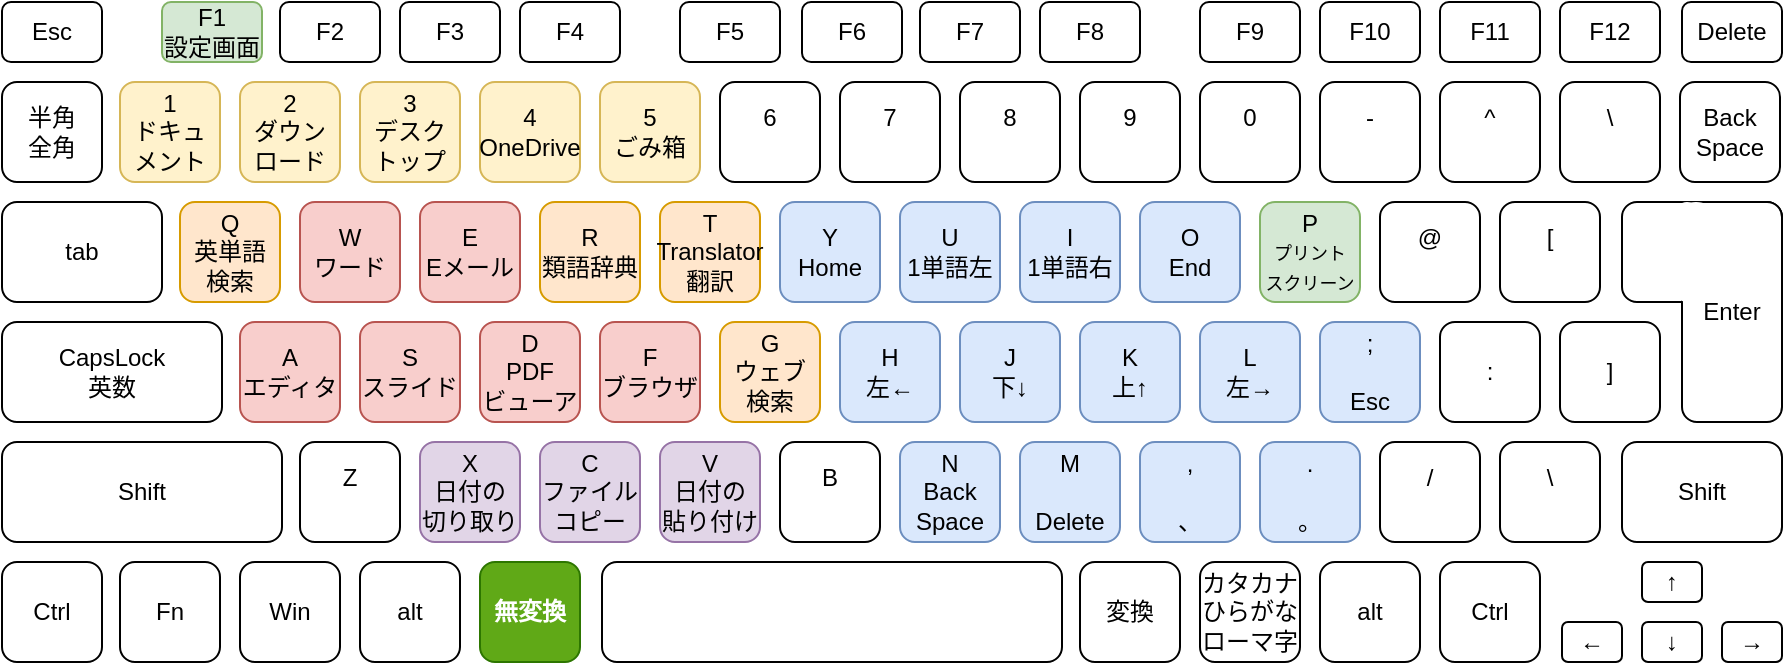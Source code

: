 <mxfile>
    <diagram id="KDNoategi7YZtb6zJ5Sa" name="keyboard">
        <mxGraphModel dx="1378" dy="914" grid="1" gridSize="10" guides="1" tooltips="1" connect="1" arrows="1" fold="1" page="1" pageScale="1" pageWidth="1169" pageHeight="827" math="0" shadow="0">
            <root>
                <mxCell id="0"/>
                <mxCell id="1" parent="0"/>
                <mxCell id="2" value="A&lt;br&gt;エディタ" style="rounded=1;whiteSpace=wrap;html=1;fillColor=#f8cecc;strokeColor=#b85450;" parent="1" vertex="1">
                    <mxGeometry x="259" y="408" width="50" height="50" as="geometry"/>
                </mxCell>
                <mxCell id="3" value="S&lt;br&gt;スライド" style="rounded=1;whiteSpace=wrap;html=1;fillColor=#f8cecc;strokeColor=#b85450;" parent="1" vertex="1">
                    <mxGeometry x="319" y="408" width="50" height="50" as="geometry"/>
                </mxCell>
                <mxCell id="4" value="D&lt;br&gt;PDF&lt;br&gt;ビューア" style="rounded=1;whiteSpace=wrap;html=1;fillColor=#f8cecc;strokeColor=#b85450;" parent="1" vertex="1">
                    <mxGeometry x="379" y="408" width="50" height="50" as="geometry"/>
                </mxCell>
                <mxCell id="5" value="F&lt;br&gt;ブラウザ" style="rounded=1;whiteSpace=wrap;html=1;fillColor=#f8cecc;strokeColor=#b85450;" parent="1" vertex="1">
                    <mxGeometry x="439" y="408" width="50" height="50" as="geometry"/>
                </mxCell>
                <mxCell id="6" value="Z&lt;br&gt;&lt;br&gt;" style="rounded=1;whiteSpace=wrap;html=1;" parent="1" vertex="1">
                    <mxGeometry x="289" y="468" width="50" height="50" as="geometry"/>
                </mxCell>
                <mxCell id="7" value="X&lt;br&gt;日付の&lt;br&gt;切り取り" style="rounded=1;whiteSpace=wrap;html=1;fillColor=#e1d5e7;strokeColor=#9673a6;" parent="1" vertex="1">
                    <mxGeometry x="349" y="468" width="50" height="50" as="geometry"/>
                </mxCell>
                <mxCell id="8" value="C&lt;br&gt;ファイルコピー" style="rounded=1;whiteSpace=wrap;html=1;fillColor=#e1d5e7;strokeColor=#9673a6;" parent="1" vertex="1">
                    <mxGeometry x="409" y="468" width="50" height="50" as="geometry"/>
                </mxCell>
                <mxCell id="9" value="V&lt;br&gt;日付の&lt;br&gt;貼り付け" style="rounded=1;whiteSpace=wrap;html=1;fillColor=#e1d5e7;strokeColor=#9673a6;" parent="1" vertex="1">
                    <mxGeometry x="469" y="468" width="50" height="50" as="geometry"/>
                </mxCell>
                <mxCell id="10" value="G&lt;br&gt;ウェブ&lt;br&gt;検索" style="rounded=1;whiteSpace=wrap;html=1;fillColor=#ffe6cc;strokeColor=#d79b00;" parent="1" vertex="1">
                    <mxGeometry x="499" y="408" width="50" height="50" as="geometry"/>
                </mxCell>
                <mxCell id="11" value="T&lt;br&gt;Translator&lt;br&gt;翻訳" style="rounded=1;whiteSpace=wrap;html=1;fillColor=#ffe6cc;strokeColor=#d79b00;" parent="1" vertex="1">
                    <mxGeometry x="469" y="348" width="50" height="50" as="geometry"/>
                </mxCell>
                <mxCell id="12" value="R&lt;br&gt;類語辞典" style="rounded=1;whiteSpace=wrap;html=1;fillColor=#ffe6cc;strokeColor=#d79b00;" parent="1" vertex="1">
                    <mxGeometry x="409" y="348" width="50" height="50" as="geometry"/>
                </mxCell>
                <mxCell id="13" value="E&lt;br&gt;Eメール" style="rounded=1;whiteSpace=wrap;html=1;fillColor=#f8cecc;strokeColor=#b85450;" parent="1" vertex="1">
                    <mxGeometry x="349" y="348" width="50" height="50" as="geometry"/>
                </mxCell>
                <mxCell id="14" value="W&lt;br&gt;ワード" style="rounded=1;whiteSpace=wrap;html=1;fillColor=#f8cecc;strokeColor=#b85450;" parent="1" vertex="1">
                    <mxGeometry x="289" y="348" width="50" height="50" as="geometry"/>
                </mxCell>
                <mxCell id="15" value="Q&lt;br&gt;英単語&lt;br&gt;検索" style="rounded=1;whiteSpace=wrap;html=1;fillColor=#ffe6cc;strokeColor=#d79b00;" parent="1" vertex="1">
                    <mxGeometry x="229" y="348" width="50" height="50" as="geometry"/>
                </mxCell>
                <mxCell id="16" value="5&lt;br&gt;ごみ箱" style="rounded=1;whiteSpace=wrap;html=1;fillColor=#fff2cc;strokeColor=#d6b656;" parent="1" vertex="1">
                    <mxGeometry x="439" y="288" width="50" height="50" as="geometry"/>
                </mxCell>
                <mxCell id="17" value="4&lt;br&gt;OneDrive&lt;br&gt;" style="rounded=1;whiteSpace=wrap;html=1;fillColor=#fff2cc;strokeColor=#d6b656;" parent="1" vertex="1">
                    <mxGeometry x="379" y="288" width="50" height="50" as="geometry"/>
                </mxCell>
                <mxCell id="18" value="3&lt;br&gt;デスク&lt;br&gt;トップ" style="rounded=1;whiteSpace=wrap;html=1;fillColor=#fff2cc;strokeColor=#d6b656;" parent="1" vertex="1">
                    <mxGeometry x="319" y="288" width="50" height="50" as="geometry"/>
                </mxCell>
                <mxCell id="19" value="2&lt;br&gt;ダウン&lt;br&gt;ロード" style="rounded=1;whiteSpace=wrap;html=1;fillColor=#fff2cc;strokeColor=#d6b656;" parent="1" vertex="1">
                    <mxGeometry x="259" y="288" width="50" height="50" as="geometry"/>
                </mxCell>
                <mxCell id="20" value="1&lt;br&gt;ドキュ&lt;br&gt;メント" style="rounded=1;whiteSpace=wrap;html=1;fillColor=#fff2cc;strokeColor=#d6b656;" parent="1" vertex="1">
                    <mxGeometry x="199" y="288" width="50" height="50" as="geometry"/>
                </mxCell>
                <mxCell id="21" value="H&lt;br&gt;左←" style="rounded=1;whiteSpace=wrap;html=1;fillColor=#dae8fc;strokeColor=#6c8ebf;" parent="1" vertex="1">
                    <mxGeometry x="559" y="408" width="50" height="50" as="geometry"/>
                </mxCell>
                <mxCell id="22" value="J&lt;br&gt;下↓" style="rounded=1;whiteSpace=wrap;html=1;fillColor=#dae8fc;strokeColor=#6c8ebf;" parent="1" vertex="1">
                    <mxGeometry x="619" y="408" width="50" height="50" as="geometry"/>
                </mxCell>
                <mxCell id="23" value="K&lt;br&gt;上↑" style="rounded=1;whiteSpace=wrap;html=1;fillColor=#dae8fc;strokeColor=#6c8ebf;" parent="1" vertex="1">
                    <mxGeometry x="679" y="408" width="50" height="50" as="geometry"/>
                </mxCell>
                <mxCell id="24" value="L&lt;br&gt;左→" style="rounded=1;whiteSpace=wrap;html=1;fillColor=#dae8fc;strokeColor=#6c8ebf;" parent="1" vertex="1">
                    <mxGeometry x="739" y="408" width="50" height="50" as="geometry"/>
                </mxCell>
                <mxCell id="25" value="N&lt;br&gt;Back&lt;br&gt;Space" style="rounded=1;whiteSpace=wrap;html=1;fillColor=#dae8fc;strokeColor=#6c8ebf;" parent="1" vertex="1">
                    <mxGeometry x="589" y="468" width="50" height="50" as="geometry"/>
                </mxCell>
                <mxCell id="26" value="M&lt;br&gt;&lt;br&gt;Delete" style="rounded=1;whiteSpace=wrap;html=1;fillColor=#dae8fc;strokeColor=#6c8ebf;" parent="1" vertex="1">
                    <mxGeometry x="649" y="468" width="50" height="50" as="geometry"/>
                </mxCell>
                <mxCell id="27" value=",&lt;br&gt;&lt;br&gt;、" style="rounded=1;whiteSpace=wrap;html=1;fillColor=#dae8fc;strokeColor=#6c8ebf;" parent="1" vertex="1">
                    <mxGeometry x="709" y="468" width="50" height="50" as="geometry"/>
                </mxCell>
                <mxCell id="28" value=".&lt;br style=&quot;border-color: var(--border-color);&quot;&gt;&lt;br style=&quot;border-color: var(--border-color);&quot;&gt;。" style="rounded=1;whiteSpace=wrap;html=1;fillColor=#dae8fc;strokeColor=#6c8ebf;" parent="1" vertex="1">
                    <mxGeometry x="769" y="468" width="50" height="50" as="geometry"/>
                </mxCell>
                <mxCell id="29" value=";&lt;br&gt;&lt;br style=&quot;border-color: var(--border-color);&quot;&gt;Esc" style="rounded=1;whiteSpace=wrap;html=1;fillColor=#dae8fc;strokeColor=#6c8ebf;" parent="1" vertex="1">
                    <mxGeometry x="799" y="408" width="50" height="50" as="geometry"/>
                </mxCell>
                <mxCell id="30" value="P&lt;br&gt;&lt;font style=&quot;font-size: 9px;&quot;&gt;プリント&lt;br&gt;スクリーン&lt;/font&gt;" style="rounded=1;whiteSpace=wrap;html=1;fillColor=#d5e8d4;strokeColor=#82b366;" parent="1" vertex="1">
                    <mxGeometry x="769" y="348" width="50" height="50" as="geometry"/>
                </mxCell>
                <mxCell id="31" value="O&lt;br&gt;End&lt;br&gt;" style="rounded=1;whiteSpace=wrap;html=1;fillColor=#dae8fc;strokeColor=#6c8ebf;" parent="1" vertex="1">
                    <mxGeometry x="709" y="348" width="50" height="50" as="geometry"/>
                </mxCell>
                <mxCell id="32" value="I&lt;br&gt;1単語右&lt;br&gt;" style="rounded=1;whiteSpace=wrap;html=1;fillColor=#dae8fc;strokeColor=#6c8ebf;" parent="1" vertex="1">
                    <mxGeometry x="649" y="348" width="50" height="50" as="geometry"/>
                </mxCell>
                <mxCell id="33" value="U&lt;br&gt;1単語左&lt;br&gt;" style="rounded=1;whiteSpace=wrap;html=1;fillColor=#dae8fc;strokeColor=#6c8ebf;" parent="1" vertex="1">
                    <mxGeometry x="589" y="348" width="50" height="50" as="geometry"/>
                </mxCell>
                <mxCell id="34" value="Y&lt;br&gt;Home&lt;br&gt;" style="rounded=1;whiteSpace=wrap;html=1;fillColor=#dae8fc;strokeColor=#6c8ebf;" parent="1" vertex="1">
                    <mxGeometry x="529" y="348" width="50" height="50" as="geometry"/>
                </mxCell>
                <mxCell id="35" value="0&lt;br&gt;&lt;br&gt;" style="rounded=1;whiteSpace=wrap;html=1;" parent="1" vertex="1">
                    <mxGeometry x="739" y="288" width="50" height="50" as="geometry"/>
                </mxCell>
                <mxCell id="36" value="9&lt;br&gt;&lt;br&gt;" style="rounded=1;whiteSpace=wrap;html=1;" parent="1" vertex="1">
                    <mxGeometry x="679" y="288" width="50" height="50" as="geometry"/>
                </mxCell>
                <mxCell id="37" value="8&lt;br&gt;&lt;br&gt;" style="rounded=1;whiteSpace=wrap;html=1;" parent="1" vertex="1">
                    <mxGeometry x="619" y="288" width="50" height="50" as="geometry"/>
                </mxCell>
                <mxCell id="38" value="7&lt;br&gt;&lt;br&gt;" style="rounded=1;whiteSpace=wrap;html=1;" parent="1" vertex="1">
                    <mxGeometry x="559" y="288" width="50" height="50" as="geometry"/>
                </mxCell>
                <mxCell id="39" value="6&lt;br&gt;&lt;br&gt;" style="rounded=1;whiteSpace=wrap;html=1;" parent="1" vertex="1">
                    <mxGeometry x="499" y="288" width="50" height="50" as="geometry"/>
                </mxCell>
                <mxCell id="40" value="B&lt;br&gt;&lt;br&gt;" style="rounded=1;whiteSpace=wrap;html=1;" parent="1" vertex="1">
                    <mxGeometry x="529" y="468" width="50" height="50" as="geometry"/>
                </mxCell>
                <mxCell id="41" value="F5" style="rounded=1;whiteSpace=wrap;html=1;" parent="1" vertex="1">
                    <mxGeometry x="479" y="248" width="50" height="30" as="geometry"/>
                </mxCell>
                <mxCell id="42" value="F4&lt;br&gt;" style="rounded=1;whiteSpace=wrap;html=1;" parent="1" vertex="1">
                    <mxGeometry x="399" y="248" width="50" height="30" as="geometry"/>
                </mxCell>
                <mxCell id="43" value="F3" style="rounded=1;whiteSpace=wrap;html=1;" parent="1" vertex="1">
                    <mxGeometry x="339" y="248" width="50" height="30" as="geometry"/>
                </mxCell>
                <mxCell id="44" value="F2&lt;br&gt;" style="rounded=1;whiteSpace=wrap;html=1;" parent="1" vertex="1">
                    <mxGeometry x="279" y="248" width="50" height="30" as="geometry"/>
                </mxCell>
                <mxCell id="45" value="F1&lt;br&gt;設定画面" style="rounded=1;whiteSpace=wrap;html=1;fillColor=#d5e8d4;strokeColor=#82b366;" parent="1" vertex="1">
                    <mxGeometry x="220" y="248" width="50" height="30" as="geometry"/>
                </mxCell>
                <mxCell id="46" value="F10" style="rounded=1;whiteSpace=wrap;html=1;" parent="1" vertex="1">
                    <mxGeometry x="799" y="248" width="50" height="30" as="geometry"/>
                </mxCell>
                <mxCell id="47" value="F9" style="rounded=1;whiteSpace=wrap;html=1;" parent="1" vertex="1">
                    <mxGeometry x="739" y="248" width="50" height="30" as="geometry"/>
                </mxCell>
                <mxCell id="48" value="F8" style="rounded=1;whiteSpace=wrap;html=1;" parent="1" vertex="1">
                    <mxGeometry x="659" y="248" width="50" height="30" as="geometry"/>
                </mxCell>
                <mxCell id="49" value="F7" style="rounded=1;whiteSpace=wrap;html=1;" parent="1" vertex="1">
                    <mxGeometry x="599" y="248" width="50" height="30" as="geometry"/>
                </mxCell>
                <mxCell id="50" value="F6" style="rounded=1;whiteSpace=wrap;html=1;" parent="1" vertex="1">
                    <mxGeometry x="540" y="248" width="50" height="30" as="geometry"/>
                </mxCell>
                <mxCell id="51" value="" style="rounded=1;whiteSpace=wrap;html=1;" parent="1" vertex="1">
                    <mxGeometry x="950" y="348" width="80" height="50" as="geometry"/>
                </mxCell>
                <mxCell id="52" value="[&lt;br&gt;&lt;br&gt;" style="rounded=1;whiteSpace=wrap;html=1;" parent="1" vertex="1">
                    <mxGeometry x="889" y="348" width="50" height="50" as="geometry"/>
                </mxCell>
                <mxCell id="53" value="@&lt;br&gt;&lt;br&gt;" style="rounded=1;whiteSpace=wrap;html=1;" parent="1" vertex="1">
                    <mxGeometry x="829" y="348" width="50" height="50" as="geometry"/>
                </mxCell>
                <mxCell id="54" value="^&lt;br&gt;&lt;br&gt;" style="rounded=1;whiteSpace=wrap;html=1;" parent="1" vertex="1">
                    <mxGeometry x="859" y="288" width="50" height="50" as="geometry"/>
                </mxCell>
                <mxCell id="55" value="-&lt;br&gt;&lt;br&gt;" style="rounded=1;whiteSpace=wrap;html=1;" parent="1" vertex="1">
                    <mxGeometry x="799" y="288" width="50" height="50" as="geometry"/>
                </mxCell>
                <mxCell id="56" value="\&lt;br&gt;&lt;br&gt;" style="rounded=1;whiteSpace=wrap;html=1;" parent="1" vertex="1">
                    <mxGeometry x="889" y="468" width="50" height="50" as="geometry"/>
                </mxCell>
                <mxCell id="57" value="/&lt;br&gt;&lt;br&gt;" style="rounded=1;whiteSpace=wrap;html=1;" parent="1" vertex="1">
                    <mxGeometry x="829" y="468" width="50" height="50" as="geometry"/>
                </mxCell>
                <mxCell id="58" value="]" style="rounded=1;whiteSpace=wrap;html=1;" parent="1" vertex="1">
                    <mxGeometry x="919" y="408" width="50" height="50" as="geometry"/>
                </mxCell>
                <mxCell id="59" value=":&lt;br&gt;" style="rounded=1;whiteSpace=wrap;html=1;" parent="1" vertex="1">
                    <mxGeometry x="859" y="408" width="50" height="50" as="geometry"/>
                </mxCell>
                <mxCell id="60" value="Enter" style="rounded=1;whiteSpace=wrap;html=1;" parent="1" vertex="1">
                    <mxGeometry x="980" y="348" width="50" height="110" as="geometry"/>
                </mxCell>
                <mxCell id="63" value="F12" style="rounded=1;whiteSpace=wrap;html=1;" parent="1" vertex="1">
                    <mxGeometry x="919" y="248" width="50" height="30" as="geometry"/>
                </mxCell>
                <mxCell id="64" value="F11" style="rounded=1;whiteSpace=wrap;html=1;" parent="1" vertex="1">
                    <mxGeometry x="859" y="248" width="50" height="30" as="geometry"/>
                </mxCell>
                <mxCell id="65" value="" style="rounded=1;whiteSpace=wrap;html=1;" parent="1" vertex="1">
                    <mxGeometry x="440" y="528" width="230" height="50" as="geometry"/>
                </mxCell>
                <mxCell id="66" value="&lt;b&gt;無変換&lt;/b&gt;" style="rounded=1;whiteSpace=wrap;html=1;fillColor=#60a917;fontColor=#ffffff;strokeColor=#2D7600;" parent="1" vertex="1">
                    <mxGeometry x="379" y="528" width="50" height="50" as="geometry"/>
                </mxCell>
                <mxCell id="67" value="変換" style="rounded=1;whiteSpace=wrap;html=1;" parent="1" vertex="1">
                    <mxGeometry x="679" y="528" width="50" height="50" as="geometry"/>
                </mxCell>
                <mxCell id="68" value="カタカナ&lt;br&gt;ひらがな&lt;br&gt;ローマ字" style="rounded=1;whiteSpace=wrap;html=1;" parent="1" vertex="1">
                    <mxGeometry x="739" y="528" width="50" height="50" as="geometry"/>
                </mxCell>
                <mxCell id="69" value="alt" style="rounded=1;whiteSpace=wrap;html=1;" parent="1" vertex="1">
                    <mxGeometry x="799" y="528" width="50" height="50" as="geometry"/>
                </mxCell>
                <mxCell id="70" value="Ctrl" style="rounded=1;whiteSpace=wrap;html=1;" parent="1" vertex="1">
                    <mxGeometry x="859" y="528" width="50" height="50" as="geometry"/>
                </mxCell>
                <mxCell id="72" value="alt" style="rounded=1;whiteSpace=wrap;html=1;" parent="1" vertex="1">
                    <mxGeometry x="319" y="528" width="50" height="50" as="geometry"/>
                </mxCell>
                <mxCell id="73" value="Win" style="rounded=1;whiteSpace=wrap;html=1;" parent="1" vertex="1">
                    <mxGeometry x="259" y="528" width="50" height="50" as="geometry"/>
                </mxCell>
                <mxCell id="74" value="Fn" style="rounded=1;whiteSpace=wrap;html=1;" parent="1" vertex="1">
                    <mxGeometry x="199" y="528" width="50" height="50" as="geometry"/>
                </mxCell>
                <mxCell id="75" value="Esc" style="rounded=1;whiteSpace=wrap;html=1;" parent="1" vertex="1">
                    <mxGeometry x="140" y="248" width="50" height="30" as="geometry"/>
                </mxCell>
                <mxCell id="76" value="半角&lt;br&gt;全角" style="rounded=1;whiteSpace=wrap;html=1;" parent="1" vertex="1">
                    <mxGeometry x="140" y="288" width="50" height="50" as="geometry"/>
                </mxCell>
                <mxCell id="77" value="tab" style="rounded=1;whiteSpace=wrap;html=1;" parent="1" vertex="1">
                    <mxGeometry x="140" y="348" width="80" height="50" as="geometry"/>
                </mxCell>
                <mxCell id="78" value="CapsLock&lt;br&gt;英数" style="rounded=1;whiteSpace=wrap;html=1;" parent="1" vertex="1">
                    <mxGeometry x="140" y="408" width="110" height="50" as="geometry"/>
                </mxCell>
                <mxCell id="79" value="Shift" style="rounded=1;whiteSpace=wrap;html=1;" parent="1" vertex="1">
                    <mxGeometry x="140" y="468" width="140" height="50" as="geometry"/>
                </mxCell>
                <mxCell id="80" value="Ctrl" style="rounded=1;whiteSpace=wrap;html=1;" parent="1" vertex="1">
                    <mxGeometry x="140" y="528" width="50" height="50" as="geometry"/>
                </mxCell>
                <mxCell id="81" value="Shift" style="rounded=1;whiteSpace=wrap;html=1;" parent="1" vertex="1">
                    <mxGeometry x="950" y="468" width="80" height="50" as="geometry"/>
                </mxCell>
                <mxCell id="82" value="Back&lt;br&gt;Space" style="rounded=1;whiteSpace=wrap;html=1;" parent="1" vertex="1">
                    <mxGeometry x="979" y="288" width="50" height="50" as="geometry"/>
                </mxCell>
                <mxCell id="83" value="\&lt;br&gt;&lt;br&gt;" style="rounded=1;whiteSpace=wrap;html=1;" parent="1" vertex="1">
                    <mxGeometry x="919" y="288" width="50" height="50" as="geometry"/>
                </mxCell>
                <mxCell id="144" value="" style="ellipse;whiteSpace=wrap;html=1;strokeColor=none;" parent="1" vertex="1">
                    <mxGeometry x="970" y="348" width="25" height="50" as="geometry"/>
                </mxCell>
                <mxCell id="147" value="" style="ellipse;whiteSpace=wrap;html=1;strokeColor=none;" parent="1" vertex="1">
                    <mxGeometry x="979" y="348" width="16" height="10" as="geometry"/>
                </mxCell>
                <mxCell id="149" value="←" style="rounded=1;whiteSpace=wrap;html=1;" parent="1" vertex="1">
                    <mxGeometry x="920" y="558" width="30" height="20" as="geometry"/>
                </mxCell>
                <mxCell id="151" value="↓" style="rounded=1;whiteSpace=wrap;html=1;" parent="1" vertex="1">
                    <mxGeometry x="960" y="558" width="30" height="20" as="geometry"/>
                </mxCell>
                <mxCell id="152" value="→" style="rounded=1;whiteSpace=wrap;html=1;" parent="1" vertex="1">
                    <mxGeometry x="1000" y="558" width="30" height="20" as="geometry"/>
                </mxCell>
                <mxCell id="153" value="↑" style="rounded=1;whiteSpace=wrap;html=1;" parent="1" vertex="1">
                    <mxGeometry x="960" y="528" width="30" height="20" as="geometry"/>
                </mxCell>
                <mxCell id="154" value="Delete" style="rounded=1;whiteSpace=wrap;html=1;" parent="1" vertex="1">
                    <mxGeometry x="980" y="248" width="50" height="30" as="geometry"/>
                </mxCell>
            </root>
        </mxGraphModel>
    </diagram>
    <diagram id="QcDv05DSNZi4pvjdqsMP" name="muhenkan.icon">
        <mxGraphModel dx="1378" dy="914" grid="1" gridSize="10" guides="1" tooltips="1" connect="1" arrows="1" fold="1" page="1" pageScale="1" pageWidth="1169" pageHeight="827" math="0" shadow="0">
            <root>
                <mxCell id="0"/>
                <mxCell id="1" parent="0"/>
                <mxCell id="cir7mgRERzWUox8Nm5Tj-1" value="" style="shape=trapezoid;perimeter=trapezoidPerimeter;whiteSpace=wrap;html=1;fixedSize=1;size=50;fillColor=#008a00;strokeColor=#005700;fontColor=#ffffff;" parent="1" vertex="1">
                    <mxGeometry x="450" y="250" width="300" height="300" as="geometry"/>
                </mxCell>
                <mxCell id="cir7mgRERzWUox8Nm5Tj-3" value="無" style="text;html=1;strokeColor=none;fillColor=none;align=center;verticalAlign=middle;rounded=0;fontFamily=Meirio;fontSize=240;fontStyle=1;labelBorderColor=none;whiteSpace=wrap;fontColor=#fffafa;" parent="1" vertex="1">
                    <mxGeometry x="472.5" y="339" width="255" height="150" as="geometry"/>
                </mxCell>
            </root>
        </mxGraphModel>
    </diagram>
    <diagram name="update.ico" id="Uscm6bKYTGQIxYjz0baG">
        <mxGraphModel dx="1378" dy="914" grid="1" gridSize="10" guides="1" tooltips="1" connect="1" arrows="1" fold="1" page="1" pageScale="1" pageWidth="1169" pageHeight="827" math="0" shadow="0">
            <root>
                <mxCell id="vEPC8lKlD4OpeI4CdOo7-0"/>
                <mxCell id="vEPC8lKlD4OpeI4CdOo7-1" parent="vEPC8lKlD4OpeI4CdOo7-0"/>
                <mxCell id="vEPC8lKlD4OpeI4CdOo7-2" value="" style="shape=trapezoid;perimeter=trapezoidPerimeter;whiteSpace=wrap;html=1;fixedSize=1;size=50;fillColor=#008a00;strokeColor=#005700;fontColor=#ffffff;" parent="vEPC8lKlD4OpeI4CdOo7-1" vertex="1">
                    <mxGeometry x="450" y="250" width="300" height="300" as="geometry"/>
                </mxCell>
                <mxCell id="vEPC8lKlD4OpeI4CdOo7-3" value="無" style="text;html=1;strokeColor=none;fillColor=none;align=center;verticalAlign=middle;rounded=0;fontFamily=Meirio;fontSize=240;fontStyle=1;labelBorderColor=none;whiteSpace=wrap;fontColor=#fffafa;" parent="vEPC8lKlD4OpeI4CdOo7-1" vertex="1">
                    <mxGeometry x="472.5" y="339" width="255" height="150" as="geometry"/>
                </mxCell>
                <mxCell id="nidpcqFUVM_14rwFrnCG-0" value="" style="html=1;shadow=0;dashed=0;align=center;verticalAlign=middle;shape=mxgraph.arrows2.jumpInArrow;dy=38.45;dx=113.44;arrowHead=185.76;fillColor=#0050ef;strokeColor=#001DBC;rotation=0;fontColor=#ffffff;" parent="vEPC8lKlD4OpeI4CdOo7-1" vertex="1">
                    <mxGeometry x="450" y="250" width="300" height="300" as="geometry"/>
                </mxCell>
            </root>
        </mxGraphModel>
    </diagram>
    <diagram name="uninstall.icon" id="IPBv-efr-7LKJ11i9V-_">
        <mxGraphModel dx="1378" dy="914" grid="1" gridSize="10" guides="1" tooltips="1" connect="1" arrows="1" fold="1" page="1" pageScale="1" pageWidth="1169" pageHeight="827" math="0" shadow="0">
            <root>
                <mxCell id="VKrCo2FgM22Z0ik8m9qZ-0"/>
                <mxCell id="VKrCo2FgM22Z0ik8m9qZ-1" parent="VKrCo2FgM22Z0ik8m9qZ-0"/>
                <mxCell id="VKrCo2FgM22Z0ik8m9qZ-2" value="" style="shape=trapezoid;perimeter=trapezoidPerimeter;whiteSpace=wrap;html=1;fixedSize=1;size=50;fillColor=#008a00;strokeColor=#005700;fontColor=#ffffff;" parent="VKrCo2FgM22Z0ik8m9qZ-1" vertex="1">
                    <mxGeometry x="450" y="250" width="300" height="300" as="geometry"/>
                </mxCell>
                <mxCell id="VKrCo2FgM22Z0ik8m9qZ-3" value="無" style="text;html=1;strokeColor=none;fillColor=none;align=center;verticalAlign=middle;rounded=0;fontFamily=Meirio;fontSize=240;fontStyle=1;labelBorderColor=none;whiteSpace=wrap;fontColor=#fffafa;" parent="VKrCo2FgM22Z0ik8m9qZ-1" vertex="1">
                    <mxGeometry x="472.5" y="339" width="255" height="150" as="geometry"/>
                </mxCell>
                <mxCell id="dppGU5KXI-rNk2v48Ruf-0" value="" style="verticalLabelPosition=bottom;verticalAlign=top;html=1;shape=mxgraph.basic.x;labelBorderColor=none;fontFamily=Meirio;fontSize=240;fontColor=#ffffff;fillColor=#e51400;strokeColor=#B20000;" parent="VKrCo2FgM22Z0ik8m9qZ-1" vertex="1">
                    <mxGeometry x="450" y="260" width="300" height="290" as="geometry"/>
                </mxCell>
            </root>
        </mxGraphModel>
    </diagram>
</mxfile>